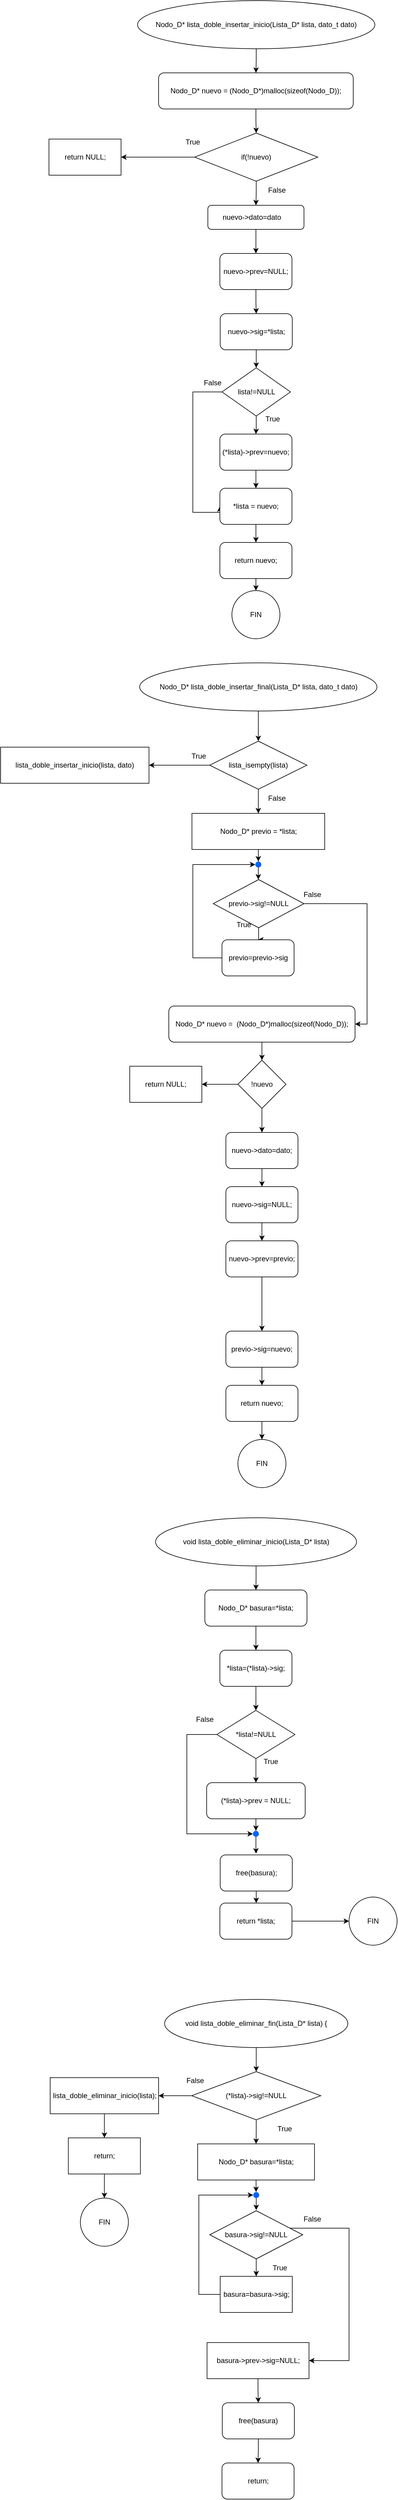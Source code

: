 <mxfile version="26.0.13">
  <diagram name="Page-1" id="CYwmkxbDytXPGxeYdWfF">
    <mxGraphModel dx="995" dy="518" grid="1" gridSize="10" guides="1" tooltips="1" connect="1" arrows="1" fold="1" page="1" pageScale="1" pageWidth="850" pageHeight="1100" math="0" shadow="0">
      <root>
        <mxCell id="0" />
        <mxCell id="1" parent="0" />
        <mxCell id="tKBWfqyoXNy_pEb0rAHX-12" style="edgeStyle=orthogonalEdgeStyle;rounded=0;orthogonalLoop=1;jettySize=auto;html=1;" parent="1" source="tKBWfqyoXNy_pEb0rAHX-1" target="tKBWfqyoXNy_pEb0rAHX-2" edge="1">
          <mxGeometry relative="1" as="geometry" />
        </mxCell>
        <mxCell id="tKBWfqyoXNy_pEb0rAHX-1" value="Nodo_D* lista_doble_insertar_inicio(Lista_D* lista, dato_t dato)" style="ellipse;whiteSpace=wrap;html=1;" parent="1" vertex="1">
          <mxGeometry x="228" y="40" width="395" height="80" as="geometry" />
        </mxCell>
        <mxCell id="tKBWfqyoXNy_pEb0rAHX-13" style="edgeStyle=orthogonalEdgeStyle;rounded=0;orthogonalLoop=1;jettySize=auto;html=1;" parent="1" source="tKBWfqyoXNy_pEb0rAHX-2" target="tKBWfqyoXNy_pEb0rAHX-3" edge="1">
          <mxGeometry relative="1" as="geometry" />
        </mxCell>
        <mxCell id="tKBWfqyoXNy_pEb0rAHX-2" value="Nodo_D* nuevo = (Nodo_D*)malloc(sizeof(Nodo_D));" style="rounded=1;whiteSpace=wrap;html=1;" parent="1" vertex="1">
          <mxGeometry x="263" y="160" width="324" height="60" as="geometry" />
        </mxCell>
        <mxCell id="tKBWfqyoXNy_pEb0rAHX-15" value="" style="edgeStyle=orthogonalEdgeStyle;rounded=0;orthogonalLoop=1;jettySize=auto;html=1;" parent="1" source="tKBWfqyoXNy_pEb0rAHX-3" target="tKBWfqyoXNy_pEb0rAHX-14" edge="1">
          <mxGeometry relative="1" as="geometry" />
        </mxCell>
        <mxCell id="tKBWfqyoXNy_pEb0rAHX-17" style="edgeStyle=orthogonalEdgeStyle;rounded=0;orthogonalLoop=1;jettySize=auto;html=1;" parent="1" source="tKBWfqyoXNy_pEb0rAHX-3" target="tKBWfqyoXNy_pEb0rAHX-5" edge="1">
          <mxGeometry relative="1" as="geometry" />
        </mxCell>
        <mxCell id="tKBWfqyoXNy_pEb0rAHX-3" value="if(!nuevo)" style="rhombus;whiteSpace=wrap;html=1;" parent="1" vertex="1">
          <mxGeometry x="323" y="260" width="205" height="80" as="geometry" />
        </mxCell>
        <mxCell id="tKBWfqyoXNy_pEb0rAHX-27" style="edgeStyle=orthogonalEdgeStyle;rounded=0;orthogonalLoop=1;jettySize=auto;html=1;" parent="1" source="tKBWfqyoXNy_pEb0rAHX-4" target="tKBWfqyoXNy_pEb0rAHX-9" edge="1">
          <mxGeometry relative="1" as="geometry" />
        </mxCell>
        <mxCell id="tKBWfqyoXNy_pEb0rAHX-4" value="(*lista)-&amp;gt;prev=nuevo;" style="rounded=1;whiteSpace=wrap;html=1;" parent="1" vertex="1">
          <mxGeometry x="365" y="760" width="120" height="60" as="geometry" />
        </mxCell>
        <mxCell id="tKBWfqyoXNy_pEb0rAHX-18" style="edgeStyle=orthogonalEdgeStyle;rounded=0;orthogonalLoop=1;jettySize=auto;html=1;" parent="1" source="tKBWfqyoXNy_pEb0rAHX-5" target="tKBWfqyoXNy_pEb0rAHX-6" edge="1">
          <mxGeometry relative="1" as="geometry" />
        </mxCell>
        <mxCell id="tKBWfqyoXNy_pEb0rAHX-5" value="&lt;div&gt;nuevo-&amp;gt;dato=dato &amp;nbsp; &amp;nbsp;&lt;/div&gt;" style="rounded=1;whiteSpace=wrap;html=1;" parent="1" vertex="1">
          <mxGeometry x="345" y="380" width="160" height="40" as="geometry" />
        </mxCell>
        <mxCell id="tKBWfqyoXNy_pEb0rAHX-20" style="edgeStyle=orthogonalEdgeStyle;rounded=0;orthogonalLoop=1;jettySize=auto;html=1;" parent="1" source="tKBWfqyoXNy_pEb0rAHX-6" target="tKBWfqyoXNy_pEb0rAHX-7" edge="1">
          <mxGeometry relative="1" as="geometry" />
        </mxCell>
        <mxCell id="tKBWfqyoXNy_pEb0rAHX-6" value="nuevo-&amp;gt;prev=NULL;" style="rounded=1;whiteSpace=wrap;html=1;" parent="1" vertex="1">
          <mxGeometry x="365" y="460" width="120" height="60" as="geometry" />
        </mxCell>
        <mxCell id="tKBWfqyoXNy_pEb0rAHX-21" style="edgeStyle=orthogonalEdgeStyle;rounded=0;orthogonalLoop=1;jettySize=auto;html=1;" parent="1" source="tKBWfqyoXNy_pEb0rAHX-7" target="tKBWfqyoXNy_pEb0rAHX-8" edge="1">
          <mxGeometry relative="1" as="geometry" />
        </mxCell>
        <mxCell id="tKBWfqyoXNy_pEb0rAHX-7" value="nuevo-&amp;gt;sig=*lista;" style="rounded=1;whiteSpace=wrap;html=1;" parent="1" vertex="1">
          <mxGeometry x="365.5" y="560" width="120" height="60" as="geometry" />
        </mxCell>
        <mxCell id="tKBWfqyoXNy_pEb0rAHX-22" style="edgeStyle=orthogonalEdgeStyle;rounded=0;orthogonalLoop=1;jettySize=auto;html=1;" parent="1" source="tKBWfqyoXNy_pEb0rAHX-8" target="tKBWfqyoXNy_pEb0rAHX-4" edge="1">
          <mxGeometry relative="1" as="geometry" />
        </mxCell>
        <mxCell id="tKBWfqyoXNy_pEb0rAHX-24" style="edgeStyle=orthogonalEdgeStyle;rounded=0;orthogonalLoop=1;jettySize=auto;html=1;entryX=0;entryY=0.5;entryDx=0;entryDy=0;" parent="1" source="tKBWfqyoXNy_pEb0rAHX-8" target="tKBWfqyoXNy_pEb0rAHX-9" edge="1">
          <mxGeometry relative="1" as="geometry">
            <Array as="points">
              <mxPoint x="320" y="690" />
              <mxPoint x="320" y="890" />
            </Array>
          </mxGeometry>
        </mxCell>
        <mxCell id="tKBWfqyoXNy_pEb0rAHX-8" value="lista!=NULL" style="rhombus;whiteSpace=wrap;html=1;" parent="1" vertex="1">
          <mxGeometry x="368.5" y="650" width="114" height="80" as="geometry" />
        </mxCell>
        <mxCell id="tKBWfqyoXNy_pEb0rAHX-28" style="edgeStyle=orthogonalEdgeStyle;rounded=0;orthogonalLoop=1;jettySize=auto;html=1;" parent="1" source="tKBWfqyoXNy_pEb0rAHX-9" target="tKBWfqyoXNy_pEb0rAHX-10" edge="1">
          <mxGeometry relative="1" as="geometry" />
        </mxCell>
        <mxCell id="tKBWfqyoXNy_pEb0rAHX-9" value="*lista = nuevo;" style="rounded=1;whiteSpace=wrap;html=1;" parent="1" vertex="1">
          <mxGeometry x="365" y="850" width="120" height="60" as="geometry" />
        </mxCell>
        <mxCell id="tKBWfqyoXNy_pEb0rAHX-29" style="edgeStyle=orthogonalEdgeStyle;rounded=0;orthogonalLoop=1;jettySize=auto;html=1;" parent="1" source="tKBWfqyoXNy_pEb0rAHX-10" target="tKBWfqyoXNy_pEb0rAHX-11" edge="1">
          <mxGeometry relative="1" as="geometry" />
        </mxCell>
        <mxCell id="tKBWfqyoXNy_pEb0rAHX-10" value="return nuevo;" style="rounded=1;whiteSpace=wrap;html=1;" parent="1" vertex="1">
          <mxGeometry x="365" y="940" width="120" height="60" as="geometry" />
        </mxCell>
        <mxCell id="tKBWfqyoXNy_pEb0rAHX-11" value="FIN" style="ellipse;whiteSpace=wrap;html=1;aspect=fixed;" parent="1" vertex="1">
          <mxGeometry x="385" y="1020" width="80" height="80" as="geometry" />
        </mxCell>
        <mxCell id="tKBWfqyoXNy_pEb0rAHX-14" value="return NULL;" style="whiteSpace=wrap;html=1;" parent="1" vertex="1">
          <mxGeometry x="80.5" y="270" width="120" height="60" as="geometry" />
        </mxCell>
        <mxCell id="tKBWfqyoXNy_pEb0rAHX-16" value="True" style="text;html=1;align=center;verticalAlign=middle;whiteSpace=wrap;rounded=0;" parent="1" vertex="1">
          <mxGeometry x="290" y="260" width="60" height="30" as="geometry" />
        </mxCell>
        <mxCell id="tKBWfqyoXNy_pEb0rAHX-19" value="False" style="text;html=1;align=center;verticalAlign=middle;whiteSpace=wrap;rounded=0;" parent="1" vertex="1">
          <mxGeometry x="430" y="340" width="60" height="30" as="geometry" />
        </mxCell>
        <mxCell id="tKBWfqyoXNy_pEb0rAHX-23" value="True" style="text;html=1;align=center;verticalAlign=middle;whiteSpace=wrap;rounded=0;" parent="1" vertex="1">
          <mxGeometry x="423" y="720" width="60" height="30" as="geometry" />
        </mxCell>
        <mxCell id="tKBWfqyoXNy_pEb0rAHX-26" value="False" style="text;html=1;align=center;verticalAlign=middle;whiteSpace=wrap;rounded=0;" parent="1" vertex="1">
          <mxGeometry x="323" y="660" width="60" height="30" as="geometry" />
        </mxCell>
        <mxCell id="tKBWfqyoXNy_pEb0rAHX-39" style="edgeStyle=orthogonalEdgeStyle;rounded=0;orthogonalLoop=1;jettySize=auto;html=1;" parent="1" source="tKBWfqyoXNy_pEb0rAHX-32" target="tKBWfqyoXNy_pEb0rAHX-33" edge="1">
          <mxGeometry relative="1" as="geometry" />
        </mxCell>
        <mxCell id="tKBWfqyoXNy_pEb0rAHX-32" value="void lista_doble_eliminar_inicio(Lista_D* lista)" style="ellipse;whiteSpace=wrap;html=1;" parent="1" vertex="1">
          <mxGeometry x="258" y="2560" width="334.5" height="80" as="geometry" />
        </mxCell>
        <mxCell id="tKBWfqyoXNy_pEb0rAHX-40" style="edgeStyle=orthogonalEdgeStyle;rounded=0;orthogonalLoop=1;jettySize=auto;html=1;" parent="1" source="tKBWfqyoXNy_pEb0rAHX-33" target="tKBWfqyoXNy_pEb0rAHX-34" edge="1">
          <mxGeometry relative="1" as="geometry" />
        </mxCell>
        <mxCell id="tKBWfqyoXNy_pEb0rAHX-33" value="Nodo_D* basura=*lista;" style="rounded=1;whiteSpace=wrap;html=1;" parent="1" vertex="1">
          <mxGeometry x="340" y="2680" width="170" height="60" as="geometry" />
        </mxCell>
        <mxCell id="tKBWfqyoXNy_pEb0rAHX-41" style="edgeStyle=orthogonalEdgeStyle;rounded=0;orthogonalLoop=1;jettySize=auto;html=1;" parent="1" source="tKBWfqyoXNy_pEb0rAHX-34" target="tKBWfqyoXNy_pEb0rAHX-35" edge="1">
          <mxGeometry relative="1" as="geometry" />
        </mxCell>
        <mxCell id="tKBWfqyoXNy_pEb0rAHX-34" value="*lista=(*lista)-&amp;gt;sig;" style="rounded=1;whiteSpace=wrap;html=1;" parent="1" vertex="1">
          <mxGeometry x="365" y="2780" width="120" height="60" as="geometry" />
        </mxCell>
        <mxCell id="tKBWfqyoXNy_pEb0rAHX-42" style="edgeStyle=orthogonalEdgeStyle;rounded=0;orthogonalLoop=1;jettySize=auto;html=1;" parent="1" source="tKBWfqyoXNy_pEb0rAHX-35" target="tKBWfqyoXNy_pEb0rAHX-36" edge="1">
          <mxGeometry relative="1" as="geometry" />
        </mxCell>
        <mxCell id="tKBWfqyoXNy_pEb0rAHX-46" style="edgeStyle=orthogonalEdgeStyle;rounded=0;orthogonalLoop=1;jettySize=auto;html=1;entryX=0;entryY=0.5;entryDx=0;entryDy=0;" parent="1" source="tKBWfqyoXNy_pEb0rAHX-35" target="dN8yJiuDX9dgX-BhjJK_-4" edge="1">
          <mxGeometry relative="1" as="geometry">
            <Array as="points">
              <mxPoint x="310" y="2920" />
              <mxPoint x="310" y="3085" />
            </Array>
            <mxPoint x="370" y="3090" as="targetPoint" />
          </mxGeometry>
        </mxCell>
        <mxCell id="tKBWfqyoXNy_pEb0rAHX-35" value="*lista!=NULL" style="rhombus;whiteSpace=wrap;html=1;" parent="1" vertex="1">
          <mxGeometry x="360" y="2880" width="130" height="80" as="geometry" />
        </mxCell>
        <mxCell id="dN8yJiuDX9dgX-BhjJK_-5" style="edgeStyle=orthogonalEdgeStyle;rounded=0;orthogonalLoop=1;jettySize=auto;html=1;entryX=0.5;entryY=0;entryDx=0;entryDy=0;" edge="1" parent="1" source="tKBWfqyoXNy_pEb0rAHX-36" target="dN8yJiuDX9dgX-BhjJK_-4">
          <mxGeometry relative="1" as="geometry" />
        </mxCell>
        <mxCell id="tKBWfqyoXNy_pEb0rAHX-36" value="(*lista)-&amp;gt;prev = NULL;" style="rounded=1;whiteSpace=wrap;html=1;" parent="1" vertex="1">
          <mxGeometry x="343" y="3000" width="164" height="60" as="geometry" />
        </mxCell>
        <mxCell id="tKBWfqyoXNy_pEb0rAHX-45" style="edgeStyle=orthogonalEdgeStyle;rounded=0;orthogonalLoop=1;jettySize=auto;html=1;" parent="1" source="tKBWfqyoXNy_pEb0rAHX-37" target="tKBWfqyoXNy_pEb0rAHX-38" edge="1">
          <mxGeometry relative="1" as="geometry" />
        </mxCell>
        <mxCell id="tKBWfqyoXNy_pEb0rAHX-37" value="free(basura);" style="rounded=1;whiteSpace=wrap;html=1;" parent="1" vertex="1">
          <mxGeometry x="365.5" y="3120" width="120" height="60" as="geometry" />
        </mxCell>
        <mxCell id="tKBWfqyoXNy_pEb0rAHX-50" style="edgeStyle=orthogonalEdgeStyle;rounded=0;orthogonalLoop=1;jettySize=auto;html=1;" parent="1" source="tKBWfqyoXNy_pEb0rAHX-38" target="tKBWfqyoXNy_pEb0rAHX-49" edge="1">
          <mxGeometry relative="1" as="geometry" />
        </mxCell>
        <mxCell id="tKBWfqyoXNy_pEb0rAHX-38" value="return *lista;" style="rounded=1;whiteSpace=wrap;html=1;" parent="1" vertex="1">
          <mxGeometry x="365" y="3200" width="120" height="60" as="geometry" />
        </mxCell>
        <mxCell id="tKBWfqyoXNy_pEb0rAHX-47" value="True" style="text;html=1;align=center;verticalAlign=middle;whiteSpace=wrap;rounded=0;" parent="1" vertex="1">
          <mxGeometry x="420" y="2950" width="60" height="30" as="geometry" />
        </mxCell>
        <mxCell id="tKBWfqyoXNy_pEb0rAHX-48" value="False" style="text;html=1;align=center;verticalAlign=middle;whiteSpace=wrap;rounded=0;" parent="1" vertex="1">
          <mxGeometry x="310" y="2880" width="60" height="30" as="geometry" />
        </mxCell>
        <mxCell id="tKBWfqyoXNy_pEb0rAHX-49" value="FIN" style="ellipse;whiteSpace=wrap;html=1;aspect=fixed;" parent="1" vertex="1">
          <mxGeometry x="580" y="3190" width="80" height="80" as="geometry" />
        </mxCell>
        <mxCell id="tKBWfqyoXNy_pEb0rAHX-124" style="edgeStyle=orthogonalEdgeStyle;rounded=0;orthogonalLoop=1;jettySize=auto;html=1;entryX=0.5;entryY=0;entryDx=0;entryDy=0;" parent="1" source="tKBWfqyoXNy_pEb0rAHX-51" target="tKBWfqyoXNy_pEb0rAHX-120" edge="1">
          <mxGeometry relative="1" as="geometry" />
        </mxCell>
        <mxCell id="tKBWfqyoXNy_pEb0rAHX-51" value="void lista_doble_eliminar_fin(Lista_D* lista) {" style="ellipse;whiteSpace=wrap;html=1;" parent="1" vertex="1">
          <mxGeometry x="273" y="3360" width="305" height="80" as="geometry" />
        </mxCell>
        <mxCell id="tKBWfqyoXNy_pEb0rAHX-86" style="edgeStyle=orthogonalEdgeStyle;rounded=0;orthogonalLoop=1;jettySize=auto;html=1;" parent="1" source="tKBWfqyoXNy_pEb0rAHX-53" target="tKBWfqyoXNy_pEb0rAHX-81" edge="1">
          <mxGeometry relative="1" as="geometry" />
        </mxCell>
        <mxCell id="tKBWfqyoXNy_pEb0rAHX-53" value="Nodo_D* lista_doble_insertar_final(Lista_D* lista, dato_t dato)" style="ellipse;whiteSpace=wrap;html=1;" parent="1" vertex="1">
          <mxGeometry x="231.5" y="1140" width="395" height="80" as="geometry" />
        </mxCell>
        <mxCell id="tKBWfqyoXNy_pEb0rAHX-74" value="FIN" style="ellipse;whiteSpace=wrap;html=1;aspect=fixed;" parent="1" vertex="1">
          <mxGeometry x="395" y="2430" width="80" height="80" as="geometry" />
        </mxCell>
        <mxCell id="tKBWfqyoXNy_pEb0rAHX-84" value="" style="edgeStyle=orthogonalEdgeStyle;rounded=0;orthogonalLoop=1;jettySize=auto;html=1;" parent="1" source="tKBWfqyoXNy_pEb0rAHX-81" target="tKBWfqyoXNy_pEb0rAHX-83" edge="1">
          <mxGeometry relative="1" as="geometry" />
        </mxCell>
        <mxCell id="tKBWfqyoXNy_pEb0rAHX-88" value="" style="edgeStyle=orthogonalEdgeStyle;rounded=0;orthogonalLoop=1;jettySize=auto;html=1;" parent="1" source="tKBWfqyoXNy_pEb0rAHX-81" target="tKBWfqyoXNy_pEb0rAHX-87" edge="1">
          <mxGeometry relative="1" as="geometry" />
        </mxCell>
        <mxCell id="tKBWfqyoXNy_pEb0rAHX-81" value="lista_isempty(lista)" style="rhombus;whiteSpace=wrap;html=1;" parent="1" vertex="1">
          <mxGeometry x="348" y="1270" width="162" height="80" as="geometry" />
        </mxCell>
        <mxCell id="tKBWfqyoXNy_pEb0rAHX-83" value="lista_doble_insertar_inicio(lista, dato)" style="whiteSpace=wrap;html=1;" parent="1" vertex="1">
          <mxGeometry y="1280" width="247" height="60" as="geometry" />
        </mxCell>
        <mxCell id="tKBWfqyoXNy_pEb0rAHX-85" value="True" style="text;html=1;align=center;verticalAlign=middle;whiteSpace=wrap;rounded=0;" parent="1" vertex="1">
          <mxGeometry x="300" y="1280" width="60" height="30" as="geometry" />
        </mxCell>
        <mxCell id="tKBWfqyoXNy_pEb0rAHX-96" style="edgeStyle=orthogonalEdgeStyle;rounded=0;orthogonalLoop=1;jettySize=auto;html=1;" parent="1" source="dN8yJiuDX9dgX-BhjJK_-2" target="tKBWfqyoXNy_pEb0rAHX-91" edge="1">
          <mxGeometry relative="1" as="geometry" />
        </mxCell>
        <mxCell id="tKBWfqyoXNy_pEb0rAHX-87" value="&lt;div&gt;Nodo_D* previo = *lista;&lt;/div&gt;" style="whiteSpace=wrap;html=1;" parent="1" vertex="1">
          <mxGeometry x="318.5" y="1390" width="221" height="60" as="geometry" />
        </mxCell>
        <mxCell id="tKBWfqyoXNy_pEb0rAHX-90" value="False" style="text;html=1;align=center;verticalAlign=middle;whiteSpace=wrap;rounded=0;" parent="1" vertex="1">
          <mxGeometry x="430" y="1350" width="60" height="30" as="geometry" />
        </mxCell>
        <mxCell id="tKBWfqyoXNy_pEb0rAHX-93" style="edgeStyle=orthogonalEdgeStyle;rounded=0;orthogonalLoop=1;jettySize=auto;html=1;entryX=0.5;entryY=0;entryDx=0;entryDy=0;" parent="1" source="tKBWfqyoXNy_pEb0rAHX-91" target="tKBWfqyoXNy_pEb0rAHX-92" edge="1">
          <mxGeometry relative="1" as="geometry" />
        </mxCell>
        <mxCell id="tKBWfqyoXNy_pEb0rAHX-100" style="edgeStyle=orthogonalEdgeStyle;rounded=0;orthogonalLoop=1;jettySize=auto;html=1;exitX=1;exitY=0.5;exitDx=0;exitDy=0;entryX=1;entryY=0.5;entryDx=0;entryDy=0;" parent="1" source="tKBWfqyoXNy_pEb0rAHX-91" target="tKBWfqyoXNy_pEb0rAHX-97" edge="1">
          <mxGeometry relative="1" as="geometry" />
        </mxCell>
        <mxCell id="tKBWfqyoXNy_pEb0rAHX-91" value="previo-&amp;gt;sig!=NULL" style="rhombus;whiteSpace=wrap;html=1;" parent="1" vertex="1">
          <mxGeometry x="354" y="1500" width="151" height="80" as="geometry" />
        </mxCell>
        <mxCell id="dN8yJiuDX9dgX-BhjJK_-1" style="edgeStyle=orthogonalEdgeStyle;rounded=0;orthogonalLoop=1;jettySize=auto;html=1;entryX=0;entryY=0.5;entryDx=0;entryDy=0;" edge="1" parent="1" source="tKBWfqyoXNy_pEb0rAHX-92" target="dN8yJiuDX9dgX-BhjJK_-2">
          <mxGeometry relative="1" as="geometry">
            <mxPoint x="420" y="1470" as="targetPoint" />
            <Array as="points">
              <mxPoint x="320" y="1630" />
              <mxPoint x="320" y="1475" />
            </Array>
          </mxGeometry>
        </mxCell>
        <mxCell id="tKBWfqyoXNy_pEb0rAHX-92" value="previo=previo-&amp;gt;sig" style="rounded=1;whiteSpace=wrap;html=1;" parent="1" vertex="1">
          <mxGeometry x="368.5" y="1600" width="120" height="60" as="geometry" />
        </mxCell>
        <mxCell id="tKBWfqyoXNy_pEb0rAHX-95" value="True" style="text;html=1;align=center;verticalAlign=middle;whiteSpace=wrap;rounded=0;" parent="1" vertex="1">
          <mxGeometry x="375" y="1560" width="60" height="30" as="geometry" />
        </mxCell>
        <mxCell id="tKBWfqyoXNy_pEb0rAHX-104" style="edgeStyle=orthogonalEdgeStyle;rounded=0;orthogonalLoop=1;jettySize=auto;html=1;entryX=0.5;entryY=0;entryDx=0;entryDy=0;" parent="1" source="tKBWfqyoXNy_pEb0rAHX-97" target="tKBWfqyoXNy_pEb0rAHX-103" edge="1">
          <mxGeometry relative="1" as="geometry" />
        </mxCell>
        <mxCell id="tKBWfqyoXNy_pEb0rAHX-97" value="Nodo_D* nuevo = &amp;nbsp;(Nodo_D*)malloc(sizeof(Nodo_D));" style="rounded=1;whiteSpace=wrap;html=1;" parent="1" vertex="1">
          <mxGeometry x="280" y="1710" width="310" height="60" as="geometry" />
        </mxCell>
        <mxCell id="tKBWfqyoXNy_pEb0rAHX-99" value="False" style="text;html=1;align=center;verticalAlign=middle;whiteSpace=wrap;rounded=0;" parent="1" vertex="1">
          <mxGeometry x="488.5" y="1510" width="60" height="30" as="geometry" />
        </mxCell>
        <mxCell id="tKBWfqyoXNy_pEb0rAHX-106" value="" style="edgeStyle=orthogonalEdgeStyle;rounded=0;orthogonalLoop=1;jettySize=auto;html=1;" parent="1" source="tKBWfqyoXNy_pEb0rAHX-103" target="tKBWfqyoXNy_pEb0rAHX-105" edge="1">
          <mxGeometry relative="1" as="geometry" />
        </mxCell>
        <mxCell id="tKBWfqyoXNy_pEb0rAHX-111" style="edgeStyle=orthogonalEdgeStyle;rounded=0;orthogonalLoop=1;jettySize=auto;html=1;entryX=0.5;entryY=0;entryDx=0;entryDy=0;" parent="1" source="tKBWfqyoXNy_pEb0rAHX-103" target="tKBWfqyoXNy_pEb0rAHX-107" edge="1">
          <mxGeometry relative="1" as="geometry" />
        </mxCell>
        <mxCell id="tKBWfqyoXNy_pEb0rAHX-103" value="!nuevo" style="rhombus;whiteSpace=wrap;html=1;" parent="1" vertex="1">
          <mxGeometry x="395" y="1800" width="80" height="80" as="geometry" />
        </mxCell>
        <mxCell id="tKBWfqyoXNy_pEb0rAHX-105" value="return NULL;" style="whiteSpace=wrap;html=1;" parent="1" vertex="1">
          <mxGeometry x="215" y="1810" width="120" height="60" as="geometry" />
        </mxCell>
        <mxCell id="tKBWfqyoXNy_pEb0rAHX-112" style="edgeStyle=orthogonalEdgeStyle;rounded=0;orthogonalLoop=1;jettySize=auto;html=1;" parent="1" source="tKBWfqyoXNy_pEb0rAHX-107" target="tKBWfqyoXNy_pEb0rAHX-110" edge="1">
          <mxGeometry relative="1" as="geometry" />
        </mxCell>
        <mxCell id="tKBWfqyoXNy_pEb0rAHX-107" value="nuevo-&amp;gt;dato=dato;" style="rounded=1;whiteSpace=wrap;html=1;" parent="1" vertex="1">
          <mxGeometry x="375" y="1920" width="120" height="60" as="geometry" />
        </mxCell>
        <mxCell id="tKBWfqyoXNy_pEb0rAHX-114" style="edgeStyle=orthogonalEdgeStyle;rounded=0;orthogonalLoop=1;jettySize=auto;html=1;" parent="1" source="tKBWfqyoXNy_pEb0rAHX-108" target="tKBWfqyoXNy_pEb0rAHX-109" edge="1">
          <mxGeometry relative="1" as="geometry" />
        </mxCell>
        <mxCell id="tKBWfqyoXNy_pEb0rAHX-108" value="nuevo-&amp;gt;prev=previo;" style="rounded=1;whiteSpace=wrap;html=1;" parent="1" vertex="1">
          <mxGeometry x="375" y="2100" width="120" height="60" as="geometry" />
        </mxCell>
        <mxCell id="tKBWfqyoXNy_pEb0rAHX-117" style="edgeStyle=orthogonalEdgeStyle;rounded=0;orthogonalLoop=1;jettySize=auto;html=1;" parent="1" source="tKBWfqyoXNy_pEb0rAHX-109" target="tKBWfqyoXNy_pEb0rAHX-115" edge="1">
          <mxGeometry relative="1" as="geometry" />
        </mxCell>
        <mxCell id="tKBWfqyoXNy_pEb0rAHX-109" value="previo-&amp;gt;sig=nuevo;" style="rounded=1;whiteSpace=wrap;html=1;" parent="1" vertex="1">
          <mxGeometry x="375" y="2250" width="120" height="60" as="geometry" />
        </mxCell>
        <mxCell id="tKBWfqyoXNy_pEb0rAHX-113" style="edgeStyle=orthogonalEdgeStyle;rounded=0;orthogonalLoop=1;jettySize=auto;html=1;" parent="1" source="tKBWfqyoXNy_pEb0rAHX-110" target="tKBWfqyoXNy_pEb0rAHX-108" edge="1">
          <mxGeometry relative="1" as="geometry" />
        </mxCell>
        <mxCell id="tKBWfqyoXNy_pEb0rAHX-110" value="nuevo-&amp;gt;sig=NULL;" style="rounded=1;whiteSpace=wrap;html=1;" parent="1" vertex="1">
          <mxGeometry x="375" y="2010" width="120" height="60" as="geometry" />
        </mxCell>
        <mxCell id="tKBWfqyoXNy_pEb0rAHX-118" style="edgeStyle=orthogonalEdgeStyle;rounded=0;orthogonalLoop=1;jettySize=auto;html=1;" parent="1" source="tKBWfqyoXNy_pEb0rAHX-115" target="tKBWfqyoXNy_pEb0rAHX-74" edge="1">
          <mxGeometry relative="1" as="geometry" />
        </mxCell>
        <mxCell id="tKBWfqyoXNy_pEb0rAHX-115" value="return nuevo;" style="rounded=1;whiteSpace=wrap;html=1;" parent="1" vertex="1">
          <mxGeometry x="375" y="2340" width="120" height="60" as="geometry" />
        </mxCell>
        <mxCell id="tKBWfqyoXNy_pEb0rAHX-123" value="" style="edgeStyle=orthogonalEdgeStyle;rounded=0;orthogonalLoop=1;jettySize=auto;html=1;" parent="1" source="tKBWfqyoXNy_pEb0rAHX-120" target="tKBWfqyoXNy_pEb0rAHX-122" edge="1">
          <mxGeometry relative="1" as="geometry" />
        </mxCell>
        <mxCell id="tKBWfqyoXNy_pEb0rAHX-141" value="" style="edgeStyle=orthogonalEdgeStyle;rounded=0;orthogonalLoop=1;jettySize=auto;html=1;" parent="1" source="tKBWfqyoXNy_pEb0rAHX-120" target="tKBWfqyoXNy_pEb0rAHX-140" edge="1">
          <mxGeometry relative="1" as="geometry" />
        </mxCell>
        <mxCell id="tKBWfqyoXNy_pEb0rAHX-120" value="(*lista)-&amp;gt;sig!=NULL" style="rhombus;whiteSpace=wrap;html=1;" parent="1" vertex="1">
          <mxGeometry x="318" y="3480" width="215" height="80" as="geometry" />
        </mxCell>
        <mxCell id="dN8yJiuDX9dgX-BhjJK_-8" style="edgeStyle=orthogonalEdgeStyle;rounded=0;orthogonalLoop=1;jettySize=auto;html=1;entryX=0.5;entryY=0;entryDx=0;entryDy=0;" edge="1" parent="1" source="tKBWfqyoXNy_pEb0rAHX-122" target="dN8yJiuDX9dgX-BhjJK_-7">
          <mxGeometry relative="1" as="geometry" />
        </mxCell>
        <mxCell id="tKBWfqyoXNy_pEb0rAHX-122" value="Nodo_D* basura=*lista;" style="whiteSpace=wrap;html=1;" parent="1" vertex="1">
          <mxGeometry x="328" y="3600" width="194.5" height="60" as="geometry" />
        </mxCell>
        <mxCell id="tKBWfqyoXNy_pEb0rAHX-129" value="" style="edgeStyle=orthogonalEdgeStyle;rounded=0;orthogonalLoop=1;jettySize=auto;html=1;" parent="1" source="tKBWfqyoXNy_pEb0rAHX-126" target="tKBWfqyoXNy_pEb0rAHX-128" edge="1">
          <mxGeometry relative="1" as="geometry" />
        </mxCell>
        <mxCell id="tKBWfqyoXNy_pEb0rAHX-132" value="" style="edgeStyle=orthogonalEdgeStyle;rounded=0;orthogonalLoop=1;jettySize=auto;html=1;" parent="1" source="tKBWfqyoXNy_pEb0rAHX-126" target="tKBWfqyoXNy_pEb0rAHX-131" edge="1">
          <mxGeometry relative="1" as="geometry">
            <Array as="points">
              <mxPoint x="580" y="3740" />
              <mxPoint x="580" y="3960" />
            </Array>
          </mxGeometry>
        </mxCell>
        <mxCell id="tKBWfqyoXNy_pEb0rAHX-126" value="basura-&amp;gt;sig!=NULL" style="rhombus;whiteSpace=wrap;html=1;" parent="1" vertex="1">
          <mxGeometry x="348.13" y="3711" width="154.75" height="80" as="geometry" />
        </mxCell>
        <mxCell id="tKBWfqyoXNy_pEb0rAHX-130" style="edgeStyle=orthogonalEdgeStyle;rounded=0;orthogonalLoop=1;jettySize=auto;html=1;exitX=0;exitY=0.5;exitDx=0;exitDy=0;entryX=0;entryY=0.5;entryDx=0;entryDy=0;" parent="1" source="tKBWfqyoXNy_pEb0rAHX-128" target="dN8yJiuDX9dgX-BhjJK_-7" edge="1">
          <mxGeometry relative="1" as="geometry">
            <Array as="points">
              <mxPoint x="330" y="3850" />
              <mxPoint x="330" y="3685" />
            </Array>
          </mxGeometry>
        </mxCell>
        <mxCell id="tKBWfqyoXNy_pEb0rAHX-128" value="basura=basura-&amp;gt;sig;" style="whiteSpace=wrap;html=1;" parent="1" vertex="1">
          <mxGeometry x="365.505" y="3820" width="120" height="60" as="geometry" />
        </mxCell>
        <mxCell id="tKBWfqyoXNy_pEb0rAHX-136" style="edgeStyle=orthogonalEdgeStyle;rounded=0;orthogonalLoop=1;jettySize=auto;html=1;entryX=0.5;entryY=0;entryDx=0;entryDy=0;" parent="1" source="tKBWfqyoXNy_pEb0rAHX-131" target="tKBWfqyoXNy_pEb0rAHX-135" edge="1">
          <mxGeometry relative="1" as="geometry" />
        </mxCell>
        <mxCell id="tKBWfqyoXNy_pEb0rAHX-131" value="basura-&amp;gt;prev-&amp;gt;sig=NULL;" style="whiteSpace=wrap;html=1;" parent="1" vertex="1">
          <mxGeometry x="343.63" y="3930" width="169.74" height="60" as="geometry" />
        </mxCell>
        <mxCell id="tKBWfqyoXNy_pEb0rAHX-138" value="" style="edgeStyle=orthogonalEdgeStyle;rounded=0;orthogonalLoop=1;jettySize=auto;html=1;" parent="1" source="tKBWfqyoXNy_pEb0rAHX-135" target="tKBWfqyoXNy_pEb0rAHX-137" edge="1">
          <mxGeometry relative="1" as="geometry" />
        </mxCell>
        <mxCell id="tKBWfqyoXNy_pEb0rAHX-135" value="free(basura)" style="rounded=1;whiteSpace=wrap;html=1;" parent="1" vertex="1">
          <mxGeometry x="369" y="4030" width="120" height="60" as="geometry" />
        </mxCell>
        <mxCell id="tKBWfqyoXNy_pEb0rAHX-137" value="return;" style="whiteSpace=wrap;html=1;rounded=1;" parent="1" vertex="1">
          <mxGeometry x="368.5" y="4130" width="120" height="60" as="geometry" />
        </mxCell>
        <mxCell id="tKBWfqyoXNy_pEb0rAHX-139" value="True" style="text;html=1;align=center;verticalAlign=middle;whiteSpace=wrap;rounded=0;" parent="1" vertex="1">
          <mxGeometry x="443" y="3560" width="60" height="30" as="geometry" />
        </mxCell>
        <mxCell id="tKBWfqyoXNy_pEb0rAHX-146" value="" style="edgeStyle=orthogonalEdgeStyle;rounded=0;orthogonalLoop=1;jettySize=auto;html=1;" parent="1" source="tKBWfqyoXNy_pEb0rAHX-140" target="tKBWfqyoXNy_pEb0rAHX-145" edge="1">
          <mxGeometry relative="1" as="geometry" />
        </mxCell>
        <mxCell id="tKBWfqyoXNy_pEb0rAHX-140" value="lista_doble_eliminar_inicio(lista);" style="whiteSpace=wrap;html=1;" parent="1" vertex="1">
          <mxGeometry x="82.5" y="3490" width="180.5" height="60" as="geometry" />
        </mxCell>
        <mxCell id="tKBWfqyoXNy_pEb0rAHX-144" value="False" style="text;html=1;align=center;verticalAlign=middle;whiteSpace=wrap;rounded=0;" parent="1" vertex="1">
          <mxGeometry x="294" y="3480" width="60" height="30" as="geometry" />
        </mxCell>
        <mxCell id="tKBWfqyoXNy_pEb0rAHX-148" value="" style="edgeStyle=orthogonalEdgeStyle;rounded=0;orthogonalLoop=1;jettySize=auto;html=1;" parent="1" source="tKBWfqyoXNy_pEb0rAHX-145" target="tKBWfqyoXNy_pEb0rAHX-147" edge="1">
          <mxGeometry relative="1" as="geometry" />
        </mxCell>
        <mxCell id="tKBWfqyoXNy_pEb0rAHX-145" value="return;" style="whiteSpace=wrap;html=1;" parent="1" vertex="1">
          <mxGeometry x="112.75" y="3590" width="120" height="60" as="geometry" />
        </mxCell>
        <mxCell id="tKBWfqyoXNy_pEb0rAHX-147" value="FIN" style="ellipse;whiteSpace=wrap;html=1;" parent="1" vertex="1">
          <mxGeometry x="132.75" y="3690" width="80" height="80" as="geometry" />
        </mxCell>
        <mxCell id="tKBWfqyoXNy_pEb0rAHX-149" value="True" style="text;html=1;align=center;verticalAlign=middle;whiteSpace=wrap;rounded=0;" parent="1" vertex="1">
          <mxGeometry x="435" y="3791" width="60" height="30" as="geometry" />
        </mxCell>
        <mxCell id="tKBWfqyoXNy_pEb0rAHX-150" value="False" style="text;html=1;align=center;verticalAlign=middle;whiteSpace=wrap;rounded=0;" parent="1" vertex="1">
          <mxGeometry x="489" y="3710" width="60" height="30" as="geometry" />
        </mxCell>
        <mxCell id="dN8yJiuDX9dgX-BhjJK_-3" value="" style="edgeStyle=orthogonalEdgeStyle;rounded=0;orthogonalLoop=1;jettySize=auto;html=1;" edge="1" parent="1" source="tKBWfqyoXNy_pEb0rAHX-87" target="dN8yJiuDX9dgX-BhjJK_-2">
          <mxGeometry relative="1" as="geometry">
            <mxPoint x="429" y="1450" as="sourcePoint" />
            <mxPoint x="429" y="1490" as="targetPoint" />
          </mxGeometry>
        </mxCell>
        <mxCell id="dN8yJiuDX9dgX-BhjJK_-2" value="" style="shape=ellipse;fillColor=#0065FF;strokeColor=none;html=1;sketch=0;" vertex="1" parent="1">
          <mxGeometry x="424" y="1470" width="10" height="10" as="geometry" />
        </mxCell>
        <mxCell id="dN8yJiuDX9dgX-BhjJK_-4" value="" style="shape=ellipse;fillColor=#0065FF;strokeColor=none;html=1;sketch=0;" vertex="1" parent="1">
          <mxGeometry x="420" y="3080" width="10" height="10" as="geometry" />
        </mxCell>
        <mxCell id="dN8yJiuDX9dgX-BhjJK_-6" style="edgeStyle=orthogonalEdgeStyle;rounded=0;orthogonalLoop=1;jettySize=auto;html=1;entryX=0.498;entryY=-0.036;entryDx=0;entryDy=0;entryPerimeter=0;" edge="1" parent="1" source="dN8yJiuDX9dgX-BhjJK_-4" target="tKBWfqyoXNy_pEb0rAHX-37">
          <mxGeometry relative="1" as="geometry" />
        </mxCell>
        <mxCell id="dN8yJiuDX9dgX-BhjJK_-9" style="edgeStyle=orthogonalEdgeStyle;rounded=0;orthogonalLoop=1;jettySize=auto;html=1;" edge="1" parent="1" source="dN8yJiuDX9dgX-BhjJK_-7">
          <mxGeometry relative="1" as="geometry">
            <mxPoint x="425.51" y="3710" as="targetPoint" />
          </mxGeometry>
        </mxCell>
        <mxCell id="dN8yJiuDX9dgX-BhjJK_-7" value="" style="shape=ellipse;fillColor=#0065FF;strokeColor=none;html=1;sketch=0;" vertex="1" parent="1">
          <mxGeometry x="420.51" y="3680" width="10" height="10" as="geometry" />
        </mxCell>
      </root>
    </mxGraphModel>
  </diagram>
</mxfile>
